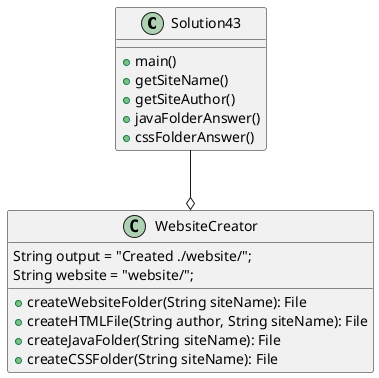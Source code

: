 @startuml
class Solution43 {
    +main()
    'main is where the siteName and author come from so
    'they are not class variables
    +getSiteName()
    +getSiteAuthor()
    +javaFolderAnswer()
    +cssFolderAnswer()
}

class WebsiteCreator {
    String output = "Created ./website/";
    String website = "website/";
    'these variables help format output

    +createWebsiteFolder(String siteName): File
    +createHTMLFile(String author, String siteName): File
    +createJavaFolder(String siteName): File
    +createCSSFolder(String siteName): File
    'all methods return a File to make unit testing easier
}

Solution43 --o WebsiteCreator
@enduml